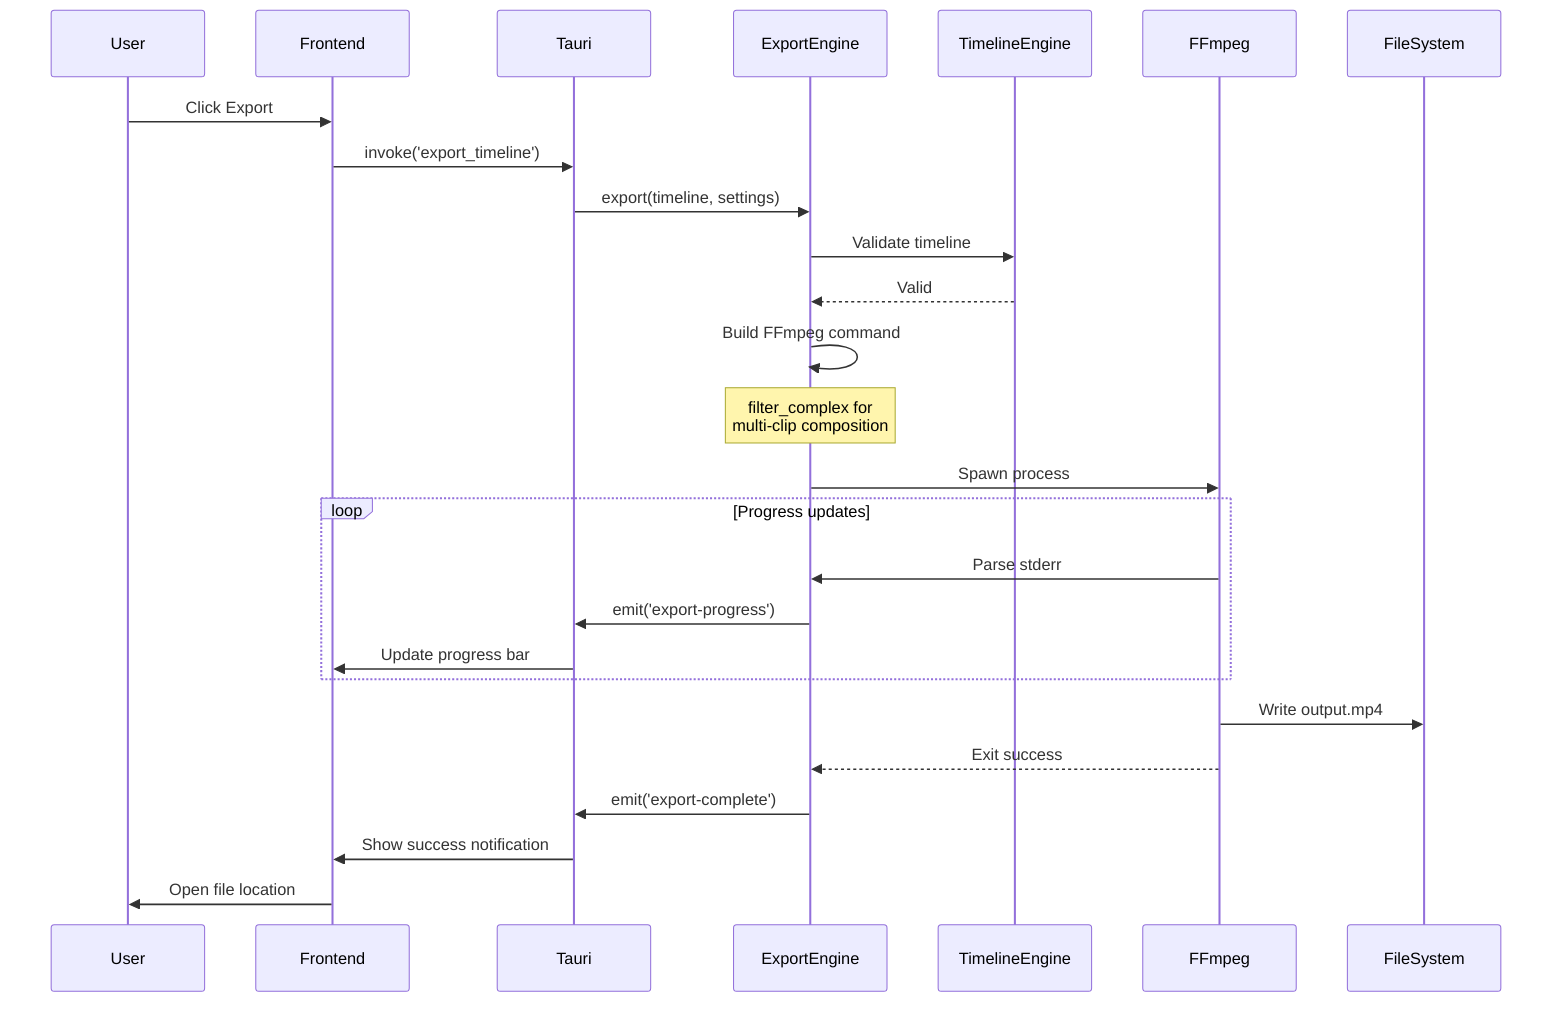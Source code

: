 sequenceDiagram
    participant User
    participant Frontend
    participant Tauri
    participant ExportEngine
    participant TimelineEngine
    participant FFmpeg
    participant FileSystem
    
    User->>Frontend: Click Export
    Frontend->>Tauri: invoke('export_timeline')
    Tauri->>ExportEngine: export(timeline, settings)
    
    ExportEngine->>TimelineEngine: Validate timeline
    TimelineEngine-->>ExportEngine: Valid
    
    ExportEngine->>ExportEngine: Build FFmpeg command
    Note over ExportEngine: filter_complex for<br/>multi-clip composition
    
    ExportEngine->>FFmpeg: Spawn process
    
    loop Progress updates
        FFmpeg->>ExportEngine: Parse stderr
        ExportEngine->>Tauri: emit('export-progress')
        Tauri->>Frontend: Update progress bar
    end
    
    FFmpeg->>FileSystem: Write output.mp4
    FFmpeg-->>ExportEngine: Exit success
    ExportEngine->>Tauri: emit('export-complete')
    Tauri->>Frontend: Show success notification
    Frontend->>User: Open file location